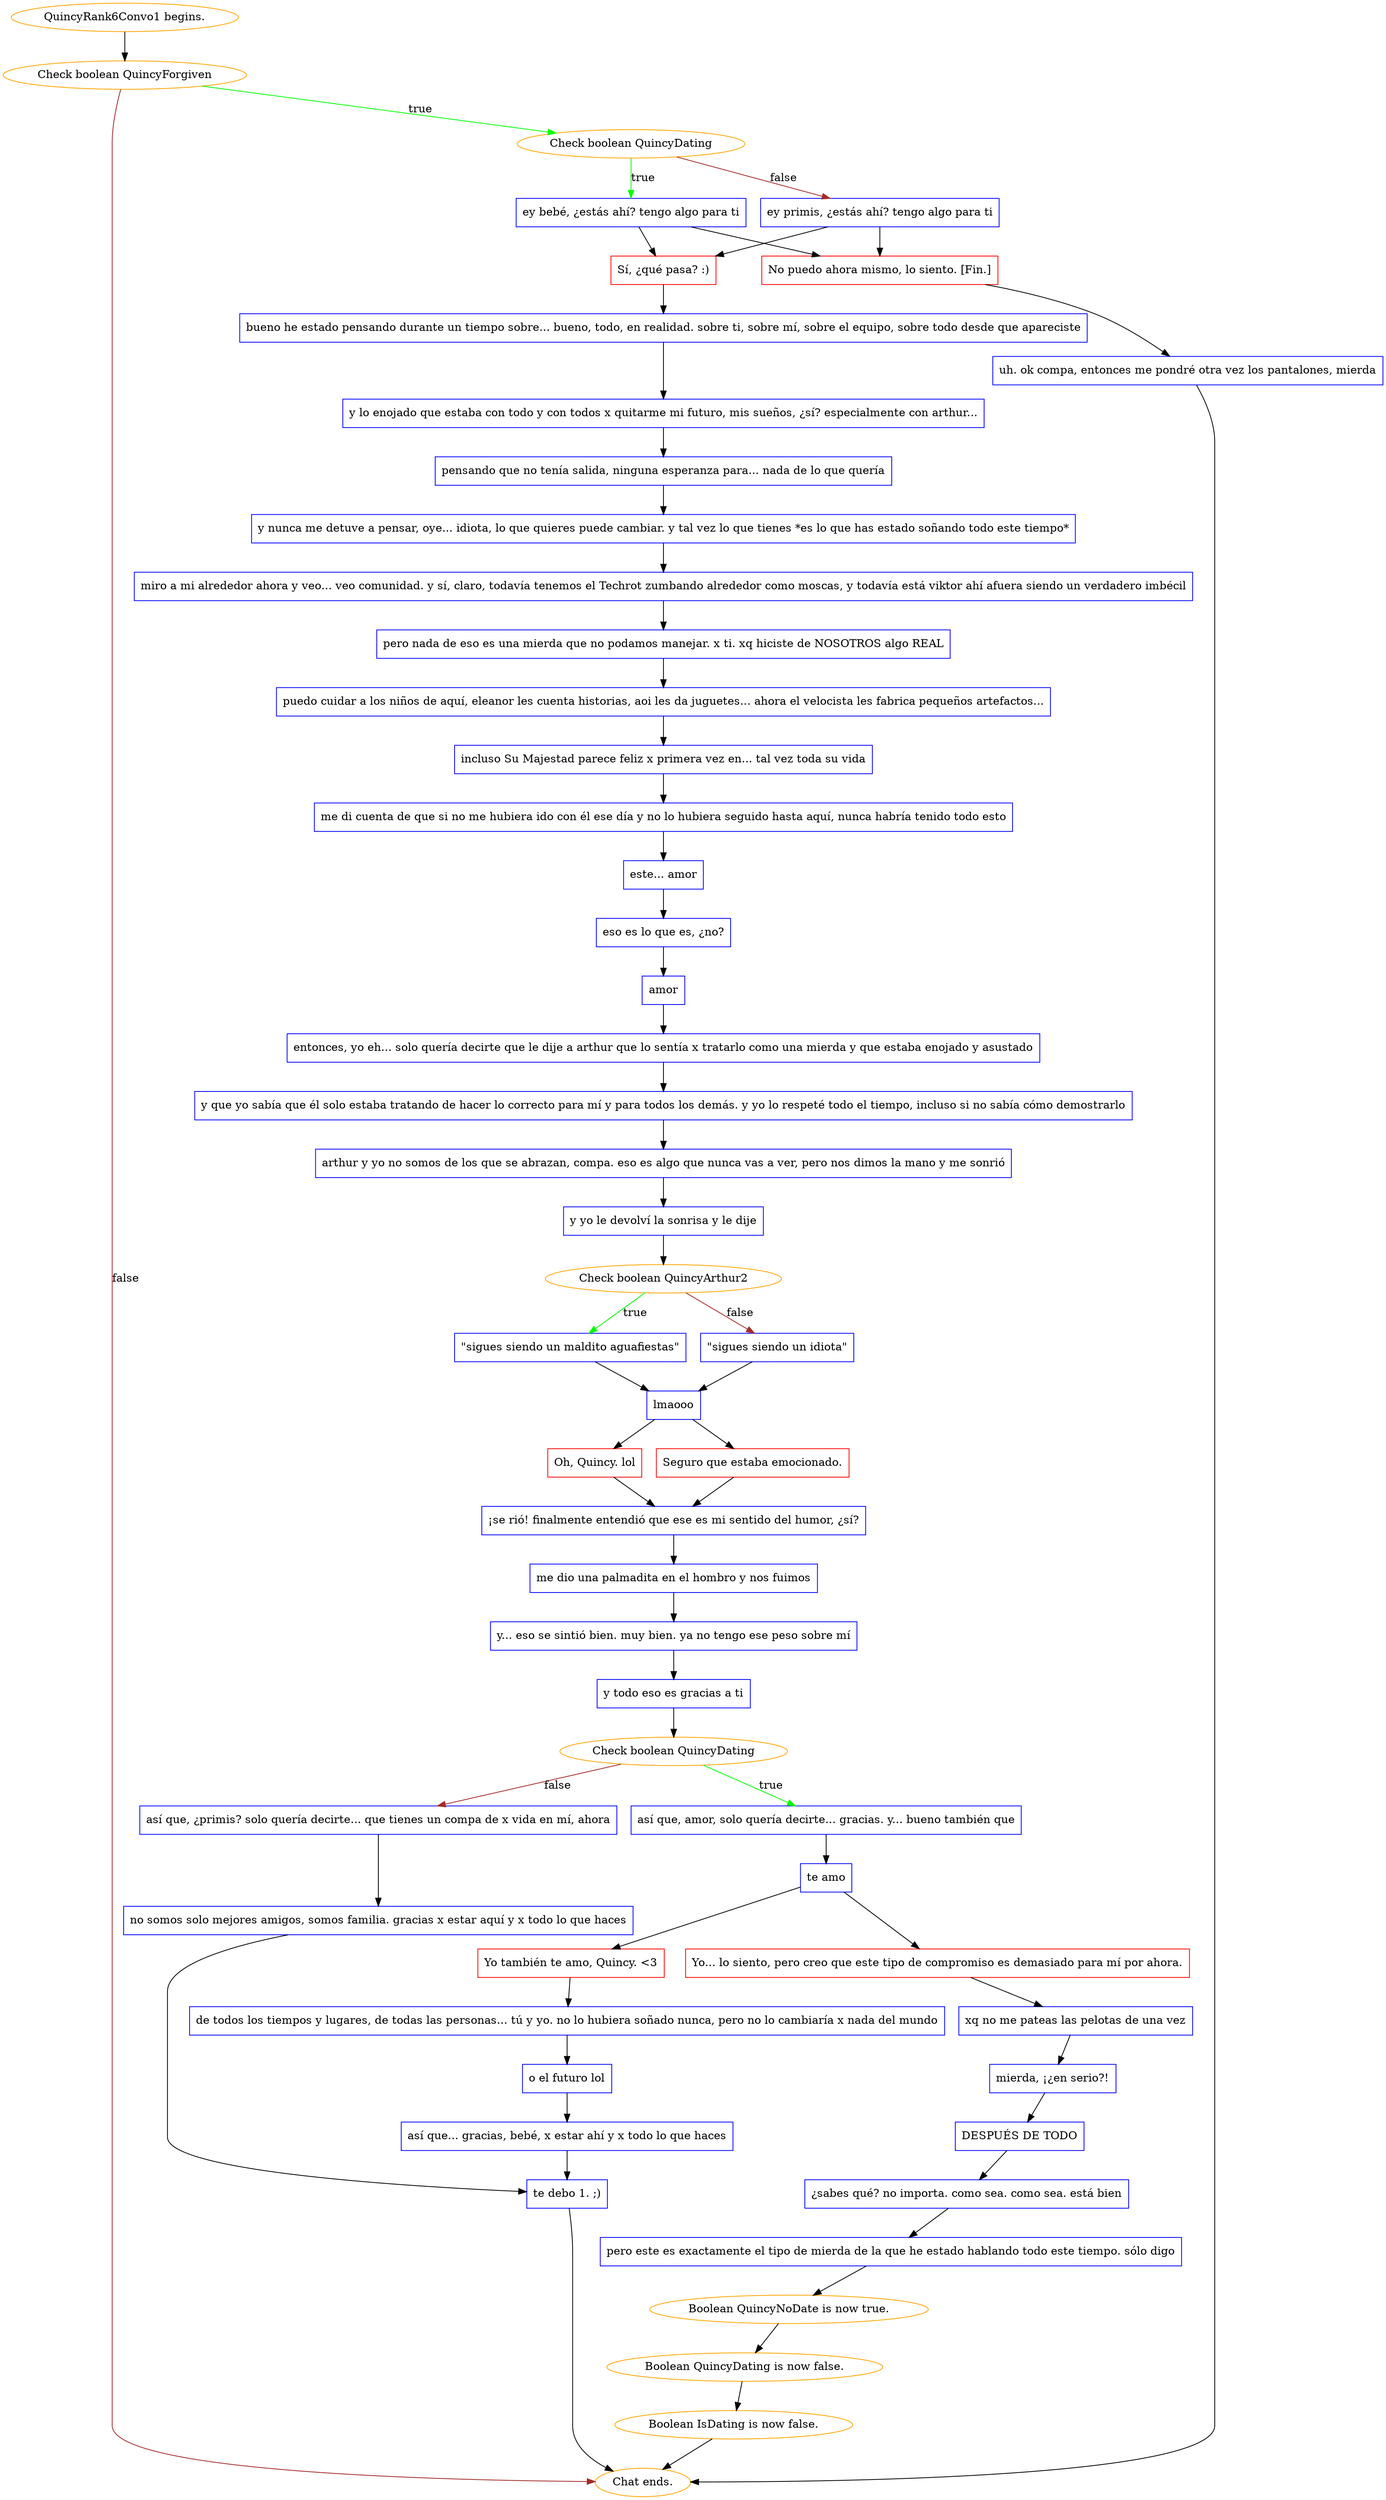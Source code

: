 digraph {
	"QuincyRank6Convo1 begins." [color=orange];
		"QuincyRank6Convo1 begins." -> j1028790650;
	j1028790650 [label="Check boolean QuincyForgiven",color=orange];
		j1028790650 -> j1681426543 [label=true,color=green];
		j1028790650 -> "Chat ends." [label=false,color=brown];
	j1681426543 [label="Check boolean QuincyDating",color=orange];
		j1681426543 -> j611313638 [label=true,color=green];
		j1681426543 -> j533553040 [label=false,color=brown];
	"Chat ends." [color=orange];
	j611313638 [label="ey bebé, ¿estás ahí? tengo algo para ti",shape=box,color=blue];
		j611313638 -> j1003587411;
		j611313638 -> j3328479233;
	j533553040 [label="ey primis, ¿estás ahí? tengo algo para ti",shape=box,color=blue];
		j533553040 -> j1003587411;
		j533553040 -> j3328479233;
	j1003587411 [label="Sí, ¿qué pasa? :)",shape=box,color=red];
		j1003587411 -> j1397768638;
	j3328479233 [label="No puedo ahora mismo, lo siento. [Fin.]",shape=box,color=red];
		j3328479233 -> j3622830978;
	j1397768638 [label="bueno he estado pensando durante un tiempo sobre... bueno, todo, en realidad. sobre ti, sobre mí, sobre el equipo, sobre todo desde que apareciste",shape=box,color=blue];
		j1397768638 -> j2002475442;
	j3622830978 [label="uh. ok compa, entonces me pondré otra vez los pantalones, mierda",shape=box,color=blue];
		j3622830978 -> "Chat ends.";
	j2002475442 [label="y lo enojado que estaba con todo y con todos x quitarme mi futuro, mis sueños, ¿sí? especialmente con arthur...",shape=box,color=blue];
		j2002475442 -> j860487250;
	j860487250 [label="pensando que no tenía salida, ninguna esperanza para... nada de lo que quería",shape=box,color=blue];
		j860487250 -> j2927753291;
	j2927753291 [label="y nunca me detuve a pensar, oye... idiota, lo que quieres puede cambiar. y tal vez lo que tienes *es lo que has estado soñando todo este tiempo*",shape=box,color=blue];
		j2927753291 -> j2328078612;
	j2328078612 [label="miro a mi alrededor ahora y veo... veo comunidad. y sí, claro, todavía tenemos el Techrot zumbando alrededor como moscas, y todavía está viktor ahí afuera siendo un verdadero imbécil",shape=box,color=blue];
		j2328078612 -> j3221357814;
	j3221357814 [label="pero nada de eso es una mierda que no podamos manejar. x ti. xq hiciste de NOSOTROS algo REAL",shape=box,color=blue];
		j3221357814 -> j3399680177;
	j3399680177 [label="puedo cuidar a los niños de aquí, eleanor les cuenta historias, aoi les da juguetes... ahora el velocista les fabrica pequeños artefactos...",shape=box,color=blue];
		j3399680177 -> j3843770197;
	j3843770197 [label="incluso Su Majestad parece feliz x primera vez en... tal vez toda su vida",shape=box,color=blue];
		j3843770197 -> j598211309;
	j598211309 [label="me di cuenta de que si no me hubiera ido con él ese día y no lo hubiera seguido hasta aquí, nunca habría tenido todo esto",shape=box,color=blue];
		j598211309 -> j2186370202;
	j2186370202 [label="este... amor",shape=box,color=blue];
		j2186370202 -> j4144565028;
	j4144565028 [label="eso es lo que es, ¿no?",shape=box,color=blue];
		j4144565028 -> j3817801071;
	j3817801071 [label="amor",shape=box,color=blue];
		j3817801071 -> j1512801817;
	j1512801817 [label="entonces, yo eh... solo quería decirte que le dije a arthur que lo sentía x tratarlo como una mierda y que estaba enojado y asustado",shape=box,color=blue];
		j1512801817 -> j1874270674;
	j1874270674 [label="y que yo sabía que él solo estaba tratando de hacer lo correcto para mí y para todos los demás. y yo lo respeté todo el tiempo, incluso si no sabía cómo demostrarlo",shape=box,color=blue];
		j1874270674 -> j2872960536;
	j2872960536 [label="arthur y yo no somos de los que se abrazan, compa. eso es algo que nunca vas a ver, pero nos dimos la mano y me sonrió",shape=box,color=blue];
		j2872960536 -> j2298219383;
	j2298219383 [label="y yo le devolví la sonrisa y le dije",shape=box,color=blue];
		j2298219383 -> j44349994;
	j44349994 [label="Check boolean QuincyArthur2",color=orange];
		j44349994 -> j4166171854 [label=true,color=green];
		j44349994 -> j361023315 [label=false,color=brown];
	j4166171854 [label="\"sigues siendo un maldito aguafiestas\"",shape=box,color=blue];
		j4166171854 -> j3411804844;
	j361023315 [label="\"sigues siendo un idiota\"",shape=box,color=blue];
		j361023315 -> j3411804844;
	j3411804844 [label="lmaooo",shape=box,color=blue];
		j3411804844 -> j4186239649;
		j3411804844 -> j3746901562;
	j4186239649 [label="Oh, Quincy. lol",shape=box,color=red];
		j4186239649 -> j87275917;
	j3746901562 [label="Seguro que estaba emocionado.",shape=box,color=red];
		j3746901562 -> j87275917;
	j87275917 [label="¡se rió! finalmente entendió que ese es mi sentido del humor, ¿sí?",shape=box,color=blue];
		j87275917 -> j268068086;
	j268068086 [label="me dio una palmadita en el hombro y nos fuimos",shape=box,color=blue];
		j268068086 -> j2315420616;
	j2315420616 [label="y... eso se sintió bien. muy bien. ya no tengo ese peso sobre mí",shape=box,color=blue];
		j2315420616 -> j4130850490;
	j4130850490 [label="y todo eso es gracias a ti",shape=box,color=blue];
		j4130850490 -> j636346702;
	j636346702 [label="Check boolean QuincyDating",color=orange];
		j636346702 -> j2956749438 [label=true,color=green];
		j636346702 -> j193094425 [label=false,color=brown];
	j2956749438 [label="así que, amor, solo quería decirte... gracias. y... bueno también que",shape=box,color=blue];
		j2956749438 -> j1874923589;
	j193094425 [label="así que, ¿primis? solo quería decirte... que tienes un compa de x vida en mí, ahora",shape=box,color=blue];
		j193094425 -> j2362637491;
	j1874923589 [label="te amo",shape=box,color=blue];
		j1874923589 -> j917546131;
		j1874923589 -> j2805520049;
	j2362637491 [label="no somos solo mejores amigos, somos familia. gracias x estar aquí y x todo lo que haces",shape=box,color=blue];
		j2362637491 -> j4017609718;
	j917546131 [label="Yo también te amo, Quincy. <3",shape=box,color=red];
		j917546131 -> j3097668573;
	j2805520049 [label="Yo... lo siento, pero creo que este tipo de compromiso es demasiado para mí por ahora.",shape=box,color=red];
		j2805520049 -> j1600878996;
	j4017609718 [label="te debo 1. ;)",shape=box,color=blue];
		j4017609718 -> "Chat ends.";
	j3097668573 [label="de todos los tiempos y lugares, de todas las personas... tú y yo. no lo hubiera soñado nunca, pero no lo cambiaría x nada del mundo",shape=box,color=blue];
		j3097668573 -> j2596897728;
	j1600878996 [label="xq no me pateas las pelotas de una vez",shape=box,color=blue];
		j1600878996 -> j3589922132;
	j2596897728 [label="o el futuro lol",shape=box,color=blue];
		j2596897728 -> j3522870550;
	j3589922132 [label="mierda, ¡¿en serio?!",shape=box,color=blue];
		j3589922132 -> j1440353196;
	j3522870550 [label="así que... gracias, bebé, x estar ahí y x todo lo que haces",shape=box,color=blue];
		j3522870550 -> j4017609718;
	j1440353196 [label="DESPUÉS DE TODO",shape=box,color=blue];
		j1440353196 -> j1857855257;
	j1857855257 [label="¿sabes qué? no importa. como sea. como sea. está bien",shape=box,color=blue];
		j1857855257 -> j3193054892;
	j3193054892 [label="pero este es exactamente el tipo de mierda de la que he estado hablando todo este tiempo. sólo digo",shape=box,color=blue];
		j3193054892 -> j3567260245;
	j3567260245 [label="Boolean QuincyNoDate is now true.",color=orange];
		j3567260245 -> j3990685114;
	j3990685114 [label="Boolean QuincyDating is now false.",color=orange];
		j3990685114 -> j178902881;
	j178902881 [label="Boolean IsDating is now false.",color=orange];
		j178902881 -> "Chat ends.";
}